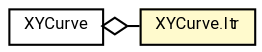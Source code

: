 #!/usr/local/bin/dot
#
# Class diagram 
# Generated by UMLGraph version R5_7_2-60-g0e99a6 (http://www.spinellis.gr/umlgraph/)
#

digraph G {
	graph [fontnames="svg"]
	edge [fontname="Roboto",fontsize=7,labelfontname="Roboto",labelfontsize=7,color="black"];
	node [fontname="Roboto",fontcolor="black",fontsize=8,shape=plaintext,margin=0,width=0,height=0];
	nodesep=0.15;
	ranksep=0.25;
	rankdir=LR;
	// de.lmu.ifi.dbs.elki.math.geometry.XYCurve
	c10999855 [label=<<table title="de.lmu.ifi.dbs.elki.math.geometry.XYCurve" border="0" cellborder="1" cellspacing="0" cellpadding="2" href="XYCurve.html" target="_parent">
		<tr><td><table border="0" cellspacing="0" cellpadding="1">
		<tr><td align="center" balign="center"> <font face="Roboto">XYCurve</font> </td></tr>
		</table></td></tr>
		</table>>, URL="XYCurve.html"];
	// de.lmu.ifi.dbs.elki.math.geometry.XYCurve.Itr
	c10999856 [label=<<table title="de.lmu.ifi.dbs.elki.math.geometry.XYCurve.Itr" border="0" cellborder="1" cellspacing="0" cellpadding="2" bgcolor="lemonChiffon" href="XYCurve.Itr.html" target="_parent">
		<tr><td><table border="0" cellspacing="0" cellpadding="1">
		<tr><td align="center" balign="center"> <font face="Roboto">XYCurve.Itr</font> </td></tr>
		</table></td></tr>
		</table>>, URL="XYCurve.Itr.html"];
	// de.lmu.ifi.dbs.elki.math.geometry.XYCurve has de.lmu.ifi.dbs.elki.math.geometry.XYCurve.Itr
	c10999855 -> c10999856 [arrowhead=none,arrowtail=ediamond,dir=back,weight=4];
}

